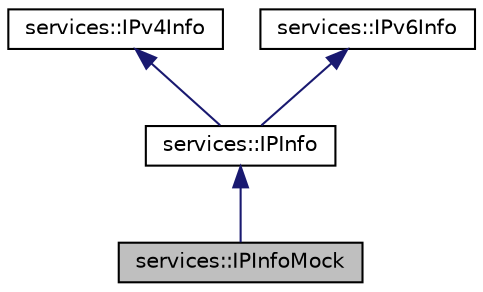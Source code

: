 digraph "services::IPInfoMock"
{
 // INTERACTIVE_SVG=YES
  edge [fontname="Helvetica",fontsize="10",labelfontname="Helvetica",labelfontsize="10"];
  node [fontname="Helvetica",fontsize="10",shape=record];
  Node4 [label="services::IPInfoMock",height=0.2,width=0.4,color="black", fillcolor="grey75", style="filled", fontcolor="black"];
  Node5 -> Node4 [dir="back",color="midnightblue",fontsize="10",style="solid",fontname="Helvetica"];
  Node5 [label="services::IPInfo",height=0.2,width=0.4,color="black", fillcolor="white", style="filled",URL="$de/d8d/classservices_1_1_i_p_info.html"];
  Node6 -> Node5 [dir="back",color="midnightblue",fontsize="10",style="solid",fontname="Helvetica"];
  Node6 [label="services::IPv4Info",height=0.2,width=0.4,color="black", fillcolor="white", style="filled",URL="$d2/d1f/classservices_1_1_i_pv4_info.html"];
  Node7 -> Node5 [dir="back",color="midnightblue",fontsize="10",style="solid",fontname="Helvetica"];
  Node7 [label="services::IPv6Info",height=0.2,width=0.4,color="black", fillcolor="white", style="filled",URL="$d0/d9d/classservices_1_1_i_pv6_info.html"];
}
